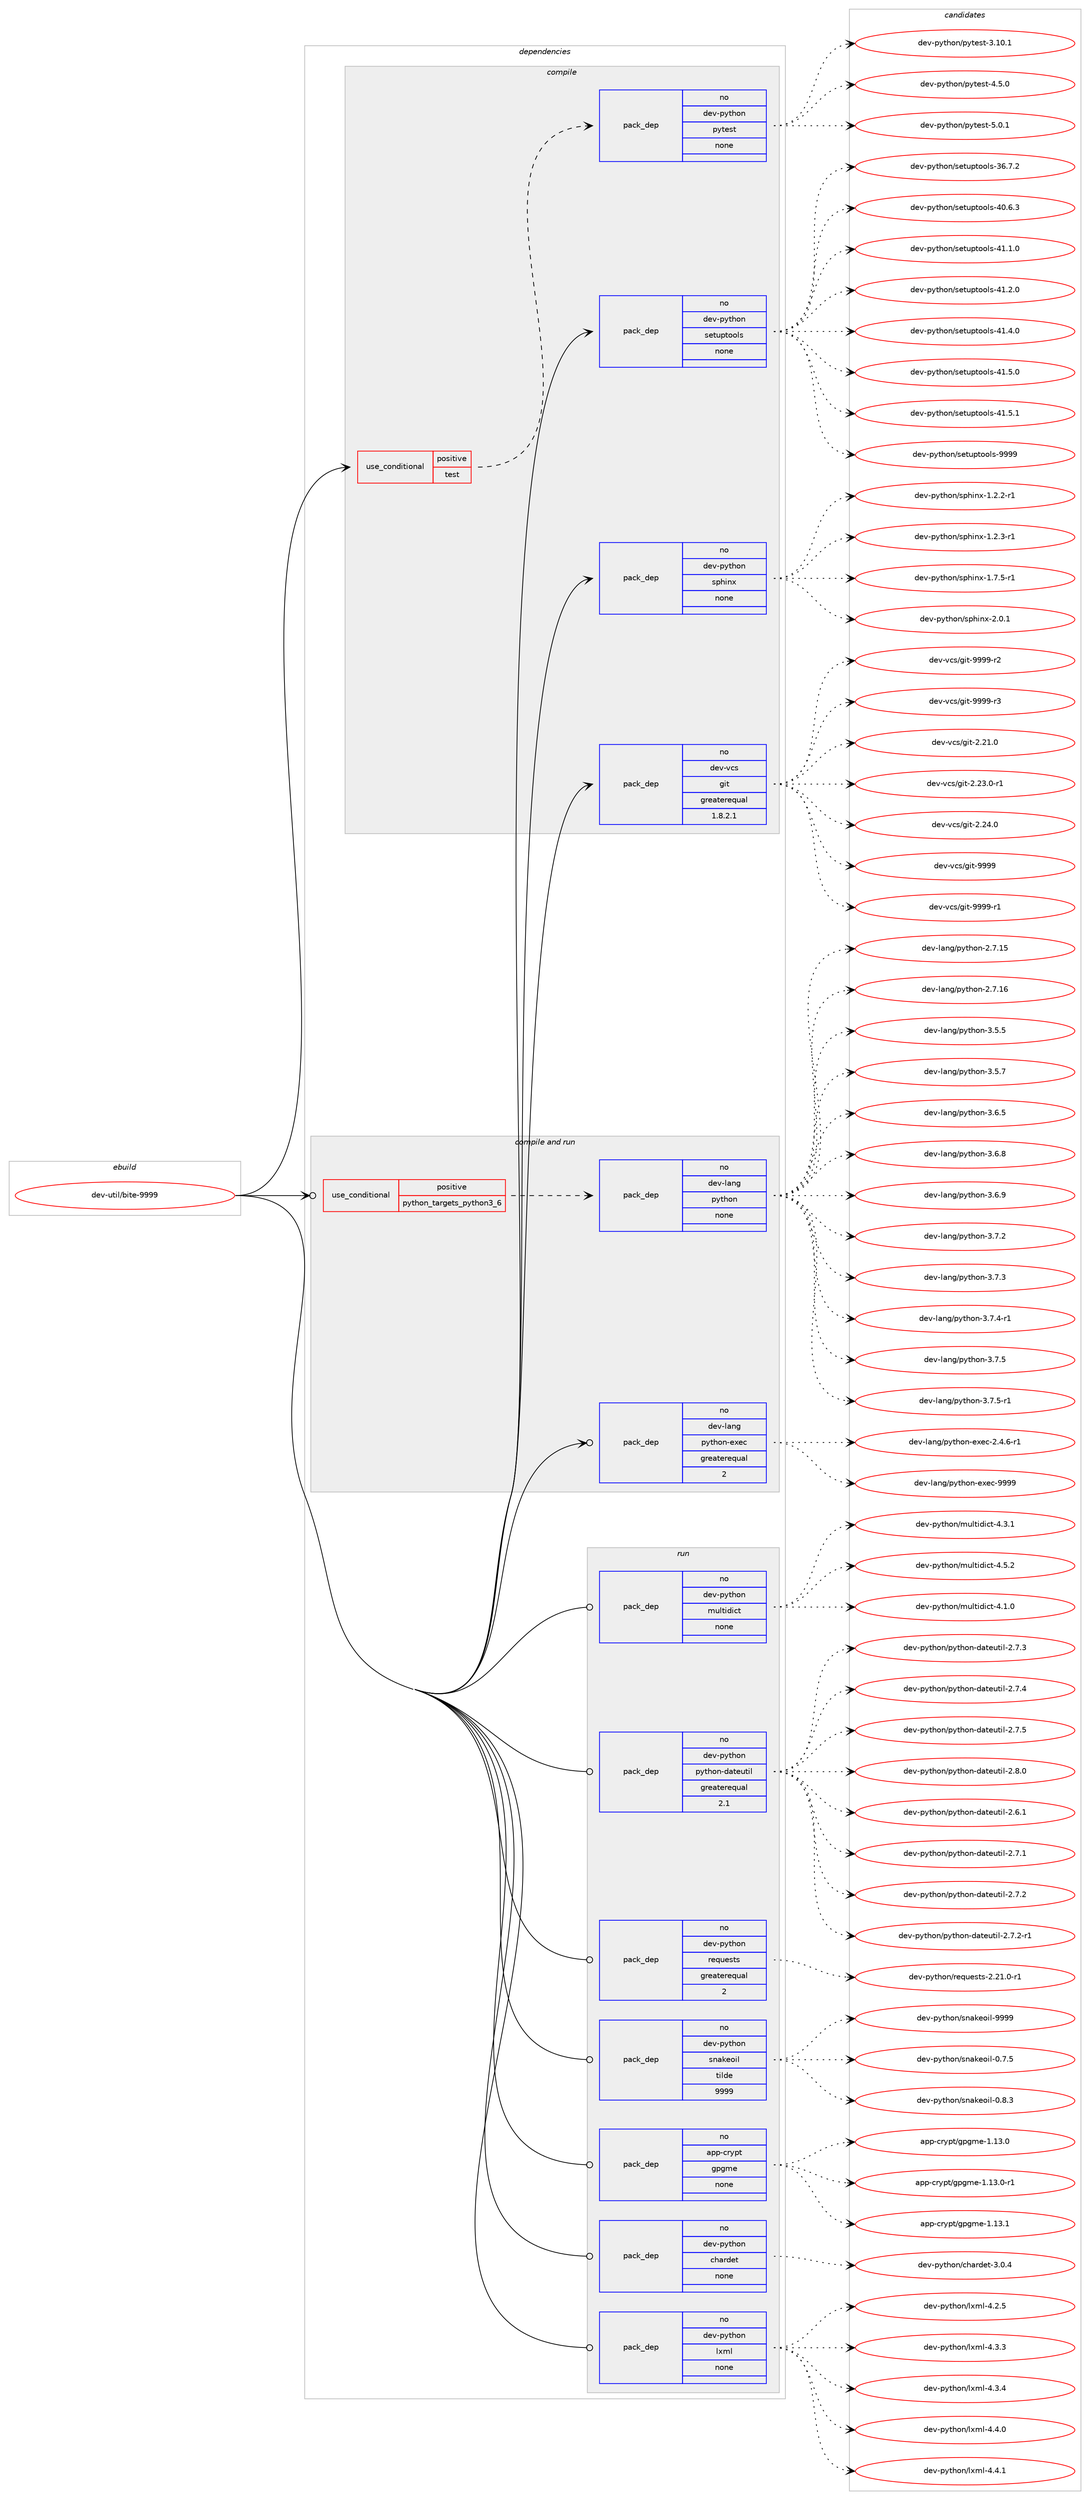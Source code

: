 digraph prolog {

# *************
# Graph options
# *************

newrank=true;
concentrate=true;
compound=true;
graph [rankdir=LR,fontname=Helvetica,fontsize=10,ranksep=1.5];#, ranksep=2.5, nodesep=0.2];
edge  [arrowhead=vee];
node  [fontname=Helvetica,fontsize=10];

# **********
# The ebuild
# **********

subgraph cluster_leftcol {
color=gray;
rank=same;
label=<<i>ebuild</i>>;
id [label="dev-util/bite-9999", color=red, width=4, href="../dev-util/bite-9999.svg"];
}

# ****************
# The dependencies
# ****************

subgraph cluster_midcol {
color=gray;
label=<<i>dependencies</i>>;
subgraph cluster_compile {
fillcolor="#eeeeee";
style=filled;
label=<<i>compile</i>>;
subgraph cond181870 {
dependency725735 [label=<<TABLE BORDER="0" CELLBORDER="1" CELLSPACING="0" CELLPADDING="4"><TR><TD ROWSPAN="3" CELLPADDING="10">use_conditional</TD></TR><TR><TD>positive</TD></TR><TR><TD>test</TD></TR></TABLE>>, shape=none, color=red];
subgraph pack531764 {
dependency725736 [label=<<TABLE BORDER="0" CELLBORDER="1" CELLSPACING="0" CELLPADDING="4" WIDTH="220"><TR><TD ROWSPAN="6" CELLPADDING="30">pack_dep</TD></TR><TR><TD WIDTH="110">no</TD></TR><TR><TD>dev-python</TD></TR><TR><TD>pytest</TD></TR><TR><TD>none</TD></TR><TR><TD></TD></TR></TABLE>>, shape=none, color=blue];
}
dependency725735:e -> dependency725736:w [weight=20,style="dashed",arrowhead="vee"];
}
id:e -> dependency725735:w [weight=20,style="solid",arrowhead="vee"];
subgraph pack531765 {
dependency725737 [label=<<TABLE BORDER="0" CELLBORDER="1" CELLSPACING="0" CELLPADDING="4" WIDTH="220"><TR><TD ROWSPAN="6" CELLPADDING="30">pack_dep</TD></TR><TR><TD WIDTH="110">no</TD></TR><TR><TD>dev-python</TD></TR><TR><TD>setuptools</TD></TR><TR><TD>none</TD></TR><TR><TD></TD></TR></TABLE>>, shape=none, color=blue];
}
id:e -> dependency725737:w [weight=20,style="solid",arrowhead="vee"];
subgraph pack531766 {
dependency725738 [label=<<TABLE BORDER="0" CELLBORDER="1" CELLSPACING="0" CELLPADDING="4" WIDTH="220"><TR><TD ROWSPAN="6" CELLPADDING="30">pack_dep</TD></TR><TR><TD WIDTH="110">no</TD></TR><TR><TD>dev-python</TD></TR><TR><TD>sphinx</TD></TR><TR><TD>none</TD></TR><TR><TD></TD></TR></TABLE>>, shape=none, color=blue];
}
id:e -> dependency725738:w [weight=20,style="solid",arrowhead="vee"];
subgraph pack531767 {
dependency725739 [label=<<TABLE BORDER="0" CELLBORDER="1" CELLSPACING="0" CELLPADDING="4" WIDTH="220"><TR><TD ROWSPAN="6" CELLPADDING="30">pack_dep</TD></TR><TR><TD WIDTH="110">no</TD></TR><TR><TD>dev-vcs</TD></TR><TR><TD>git</TD></TR><TR><TD>greaterequal</TD></TR><TR><TD>1.8.2.1</TD></TR></TABLE>>, shape=none, color=blue];
}
id:e -> dependency725739:w [weight=20,style="solid",arrowhead="vee"];
}
subgraph cluster_compileandrun {
fillcolor="#eeeeee";
style=filled;
label=<<i>compile and run</i>>;
subgraph cond181871 {
dependency725740 [label=<<TABLE BORDER="0" CELLBORDER="1" CELLSPACING="0" CELLPADDING="4"><TR><TD ROWSPAN="3" CELLPADDING="10">use_conditional</TD></TR><TR><TD>positive</TD></TR><TR><TD>python_targets_python3_6</TD></TR></TABLE>>, shape=none, color=red];
subgraph pack531768 {
dependency725741 [label=<<TABLE BORDER="0" CELLBORDER="1" CELLSPACING="0" CELLPADDING="4" WIDTH="220"><TR><TD ROWSPAN="6" CELLPADDING="30">pack_dep</TD></TR><TR><TD WIDTH="110">no</TD></TR><TR><TD>dev-lang</TD></TR><TR><TD>python</TD></TR><TR><TD>none</TD></TR><TR><TD></TD></TR></TABLE>>, shape=none, color=blue];
}
dependency725740:e -> dependency725741:w [weight=20,style="dashed",arrowhead="vee"];
}
id:e -> dependency725740:w [weight=20,style="solid",arrowhead="odotvee"];
subgraph pack531769 {
dependency725742 [label=<<TABLE BORDER="0" CELLBORDER="1" CELLSPACING="0" CELLPADDING="4" WIDTH="220"><TR><TD ROWSPAN="6" CELLPADDING="30">pack_dep</TD></TR><TR><TD WIDTH="110">no</TD></TR><TR><TD>dev-lang</TD></TR><TR><TD>python-exec</TD></TR><TR><TD>greaterequal</TD></TR><TR><TD>2</TD></TR></TABLE>>, shape=none, color=blue];
}
id:e -> dependency725742:w [weight=20,style="solid",arrowhead="odotvee"];
}
subgraph cluster_run {
fillcolor="#eeeeee";
style=filled;
label=<<i>run</i>>;
subgraph pack531770 {
dependency725743 [label=<<TABLE BORDER="0" CELLBORDER="1" CELLSPACING="0" CELLPADDING="4" WIDTH="220"><TR><TD ROWSPAN="6" CELLPADDING="30">pack_dep</TD></TR><TR><TD WIDTH="110">no</TD></TR><TR><TD>app-crypt</TD></TR><TR><TD>gpgme</TD></TR><TR><TD>none</TD></TR><TR><TD></TD></TR></TABLE>>, shape=none, color=blue];
}
id:e -> dependency725743:w [weight=20,style="solid",arrowhead="odot"];
subgraph pack531771 {
dependency725744 [label=<<TABLE BORDER="0" CELLBORDER="1" CELLSPACING="0" CELLPADDING="4" WIDTH="220"><TR><TD ROWSPAN="6" CELLPADDING="30">pack_dep</TD></TR><TR><TD WIDTH="110">no</TD></TR><TR><TD>dev-python</TD></TR><TR><TD>chardet</TD></TR><TR><TD>none</TD></TR><TR><TD></TD></TR></TABLE>>, shape=none, color=blue];
}
id:e -> dependency725744:w [weight=20,style="solid",arrowhead="odot"];
subgraph pack531772 {
dependency725745 [label=<<TABLE BORDER="0" CELLBORDER="1" CELLSPACING="0" CELLPADDING="4" WIDTH="220"><TR><TD ROWSPAN="6" CELLPADDING="30">pack_dep</TD></TR><TR><TD WIDTH="110">no</TD></TR><TR><TD>dev-python</TD></TR><TR><TD>lxml</TD></TR><TR><TD>none</TD></TR><TR><TD></TD></TR></TABLE>>, shape=none, color=blue];
}
id:e -> dependency725745:w [weight=20,style="solid",arrowhead="odot"];
subgraph pack531773 {
dependency725746 [label=<<TABLE BORDER="0" CELLBORDER="1" CELLSPACING="0" CELLPADDING="4" WIDTH="220"><TR><TD ROWSPAN="6" CELLPADDING="30">pack_dep</TD></TR><TR><TD WIDTH="110">no</TD></TR><TR><TD>dev-python</TD></TR><TR><TD>multidict</TD></TR><TR><TD>none</TD></TR><TR><TD></TD></TR></TABLE>>, shape=none, color=blue];
}
id:e -> dependency725746:w [weight=20,style="solid",arrowhead="odot"];
subgraph pack531774 {
dependency725747 [label=<<TABLE BORDER="0" CELLBORDER="1" CELLSPACING="0" CELLPADDING="4" WIDTH="220"><TR><TD ROWSPAN="6" CELLPADDING="30">pack_dep</TD></TR><TR><TD WIDTH="110">no</TD></TR><TR><TD>dev-python</TD></TR><TR><TD>python-dateutil</TD></TR><TR><TD>greaterequal</TD></TR><TR><TD>2.1</TD></TR></TABLE>>, shape=none, color=blue];
}
id:e -> dependency725747:w [weight=20,style="solid",arrowhead="odot"];
subgraph pack531775 {
dependency725748 [label=<<TABLE BORDER="0" CELLBORDER="1" CELLSPACING="0" CELLPADDING="4" WIDTH="220"><TR><TD ROWSPAN="6" CELLPADDING="30">pack_dep</TD></TR><TR><TD WIDTH="110">no</TD></TR><TR><TD>dev-python</TD></TR><TR><TD>requests</TD></TR><TR><TD>greaterequal</TD></TR><TR><TD>2</TD></TR></TABLE>>, shape=none, color=blue];
}
id:e -> dependency725748:w [weight=20,style="solid",arrowhead="odot"];
subgraph pack531776 {
dependency725749 [label=<<TABLE BORDER="0" CELLBORDER="1" CELLSPACING="0" CELLPADDING="4" WIDTH="220"><TR><TD ROWSPAN="6" CELLPADDING="30">pack_dep</TD></TR><TR><TD WIDTH="110">no</TD></TR><TR><TD>dev-python</TD></TR><TR><TD>snakeoil</TD></TR><TR><TD>tilde</TD></TR><TR><TD>9999</TD></TR></TABLE>>, shape=none, color=blue];
}
id:e -> dependency725749:w [weight=20,style="solid",arrowhead="odot"];
}
}

# **************
# The candidates
# **************

subgraph cluster_choices {
rank=same;
color=gray;
label=<<i>candidates</i>>;

subgraph choice531764 {
color=black;
nodesep=1;
choice100101118451121211161041111104711212111610111511645514649484649 [label="dev-python/pytest-3.10.1", color=red, width=4,href="../dev-python/pytest-3.10.1.svg"];
choice1001011184511212111610411111047112121116101115116455246534648 [label="dev-python/pytest-4.5.0", color=red, width=4,href="../dev-python/pytest-4.5.0.svg"];
choice1001011184511212111610411111047112121116101115116455346484649 [label="dev-python/pytest-5.0.1", color=red, width=4,href="../dev-python/pytest-5.0.1.svg"];
dependency725736:e -> choice100101118451121211161041111104711212111610111511645514649484649:w [style=dotted,weight="100"];
dependency725736:e -> choice1001011184511212111610411111047112121116101115116455246534648:w [style=dotted,weight="100"];
dependency725736:e -> choice1001011184511212111610411111047112121116101115116455346484649:w [style=dotted,weight="100"];
}
subgraph choice531765 {
color=black;
nodesep=1;
choice100101118451121211161041111104711510111611711211611111110811545515446554650 [label="dev-python/setuptools-36.7.2", color=red, width=4,href="../dev-python/setuptools-36.7.2.svg"];
choice100101118451121211161041111104711510111611711211611111110811545524846544651 [label="dev-python/setuptools-40.6.3", color=red, width=4,href="../dev-python/setuptools-40.6.3.svg"];
choice100101118451121211161041111104711510111611711211611111110811545524946494648 [label="dev-python/setuptools-41.1.0", color=red, width=4,href="../dev-python/setuptools-41.1.0.svg"];
choice100101118451121211161041111104711510111611711211611111110811545524946504648 [label="dev-python/setuptools-41.2.0", color=red, width=4,href="../dev-python/setuptools-41.2.0.svg"];
choice100101118451121211161041111104711510111611711211611111110811545524946524648 [label="dev-python/setuptools-41.4.0", color=red, width=4,href="../dev-python/setuptools-41.4.0.svg"];
choice100101118451121211161041111104711510111611711211611111110811545524946534648 [label="dev-python/setuptools-41.5.0", color=red, width=4,href="../dev-python/setuptools-41.5.0.svg"];
choice100101118451121211161041111104711510111611711211611111110811545524946534649 [label="dev-python/setuptools-41.5.1", color=red, width=4,href="../dev-python/setuptools-41.5.1.svg"];
choice10010111845112121116104111110471151011161171121161111111081154557575757 [label="dev-python/setuptools-9999", color=red, width=4,href="../dev-python/setuptools-9999.svg"];
dependency725737:e -> choice100101118451121211161041111104711510111611711211611111110811545515446554650:w [style=dotted,weight="100"];
dependency725737:e -> choice100101118451121211161041111104711510111611711211611111110811545524846544651:w [style=dotted,weight="100"];
dependency725737:e -> choice100101118451121211161041111104711510111611711211611111110811545524946494648:w [style=dotted,weight="100"];
dependency725737:e -> choice100101118451121211161041111104711510111611711211611111110811545524946504648:w [style=dotted,weight="100"];
dependency725737:e -> choice100101118451121211161041111104711510111611711211611111110811545524946524648:w [style=dotted,weight="100"];
dependency725737:e -> choice100101118451121211161041111104711510111611711211611111110811545524946534648:w [style=dotted,weight="100"];
dependency725737:e -> choice100101118451121211161041111104711510111611711211611111110811545524946534649:w [style=dotted,weight="100"];
dependency725737:e -> choice10010111845112121116104111110471151011161171121161111111081154557575757:w [style=dotted,weight="100"];
}
subgraph choice531766 {
color=black;
nodesep=1;
choice10010111845112121116104111110471151121041051101204549465046504511449 [label="dev-python/sphinx-1.2.2-r1", color=red, width=4,href="../dev-python/sphinx-1.2.2-r1.svg"];
choice10010111845112121116104111110471151121041051101204549465046514511449 [label="dev-python/sphinx-1.2.3-r1", color=red, width=4,href="../dev-python/sphinx-1.2.3-r1.svg"];
choice10010111845112121116104111110471151121041051101204549465546534511449 [label="dev-python/sphinx-1.7.5-r1", color=red, width=4,href="../dev-python/sphinx-1.7.5-r1.svg"];
choice1001011184511212111610411111047115112104105110120455046484649 [label="dev-python/sphinx-2.0.1", color=red, width=4,href="../dev-python/sphinx-2.0.1.svg"];
dependency725738:e -> choice10010111845112121116104111110471151121041051101204549465046504511449:w [style=dotted,weight="100"];
dependency725738:e -> choice10010111845112121116104111110471151121041051101204549465046514511449:w [style=dotted,weight="100"];
dependency725738:e -> choice10010111845112121116104111110471151121041051101204549465546534511449:w [style=dotted,weight="100"];
dependency725738:e -> choice1001011184511212111610411111047115112104105110120455046484649:w [style=dotted,weight="100"];
}
subgraph choice531767 {
color=black;
nodesep=1;
choice10010111845118991154710310511645504650494648 [label="dev-vcs/git-2.21.0", color=red, width=4,href="../dev-vcs/git-2.21.0.svg"];
choice100101118451189911547103105116455046505146484511449 [label="dev-vcs/git-2.23.0-r1", color=red, width=4,href="../dev-vcs/git-2.23.0-r1.svg"];
choice10010111845118991154710310511645504650524648 [label="dev-vcs/git-2.24.0", color=red, width=4,href="../dev-vcs/git-2.24.0.svg"];
choice1001011184511899115471031051164557575757 [label="dev-vcs/git-9999", color=red, width=4,href="../dev-vcs/git-9999.svg"];
choice10010111845118991154710310511645575757574511449 [label="dev-vcs/git-9999-r1", color=red, width=4,href="../dev-vcs/git-9999-r1.svg"];
choice10010111845118991154710310511645575757574511450 [label="dev-vcs/git-9999-r2", color=red, width=4,href="../dev-vcs/git-9999-r2.svg"];
choice10010111845118991154710310511645575757574511451 [label="dev-vcs/git-9999-r3", color=red, width=4,href="../dev-vcs/git-9999-r3.svg"];
dependency725739:e -> choice10010111845118991154710310511645504650494648:w [style=dotted,weight="100"];
dependency725739:e -> choice100101118451189911547103105116455046505146484511449:w [style=dotted,weight="100"];
dependency725739:e -> choice10010111845118991154710310511645504650524648:w [style=dotted,weight="100"];
dependency725739:e -> choice1001011184511899115471031051164557575757:w [style=dotted,weight="100"];
dependency725739:e -> choice10010111845118991154710310511645575757574511449:w [style=dotted,weight="100"];
dependency725739:e -> choice10010111845118991154710310511645575757574511450:w [style=dotted,weight="100"];
dependency725739:e -> choice10010111845118991154710310511645575757574511451:w [style=dotted,weight="100"];
}
subgraph choice531768 {
color=black;
nodesep=1;
choice10010111845108971101034711212111610411111045504655464953 [label="dev-lang/python-2.7.15", color=red, width=4,href="../dev-lang/python-2.7.15.svg"];
choice10010111845108971101034711212111610411111045504655464954 [label="dev-lang/python-2.7.16", color=red, width=4,href="../dev-lang/python-2.7.16.svg"];
choice100101118451089711010347112121116104111110455146534653 [label="dev-lang/python-3.5.5", color=red, width=4,href="../dev-lang/python-3.5.5.svg"];
choice100101118451089711010347112121116104111110455146534655 [label="dev-lang/python-3.5.7", color=red, width=4,href="../dev-lang/python-3.5.7.svg"];
choice100101118451089711010347112121116104111110455146544653 [label="dev-lang/python-3.6.5", color=red, width=4,href="../dev-lang/python-3.6.5.svg"];
choice100101118451089711010347112121116104111110455146544656 [label="dev-lang/python-3.6.8", color=red, width=4,href="../dev-lang/python-3.6.8.svg"];
choice100101118451089711010347112121116104111110455146544657 [label="dev-lang/python-3.6.9", color=red, width=4,href="../dev-lang/python-3.6.9.svg"];
choice100101118451089711010347112121116104111110455146554650 [label="dev-lang/python-3.7.2", color=red, width=4,href="../dev-lang/python-3.7.2.svg"];
choice100101118451089711010347112121116104111110455146554651 [label="dev-lang/python-3.7.3", color=red, width=4,href="../dev-lang/python-3.7.3.svg"];
choice1001011184510897110103471121211161041111104551465546524511449 [label="dev-lang/python-3.7.4-r1", color=red, width=4,href="../dev-lang/python-3.7.4-r1.svg"];
choice100101118451089711010347112121116104111110455146554653 [label="dev-lang/python-3.7.5", color=red, width=4,href="../dev-lang/python-3.7.5.svg"];
choice1001011184510897110103471121211161041111104551465546534511449 [label="dev-lang/python-3.7.5-r1", color=red, width=4,href="../dev-lang/python-3.7.5-r1.svg"];
dependency725741:e -> choice10010111845108971101034711212111610411111045504655464953:w [style=dotted,weight="100"];
dependency725741:e -> choice10010111845108971101034711212111610411111045504655464954:w [style=dotted,weight="100"];
dependency725741:e -> choice100101118451089711010347112121116104111110455146534653:w [style=dotted,weight="100"];
dependency725741:e -> choice100101118451089711010347112121116104111110455146534655:w [style=dotted,weight="100"];
dependency725741:e -> choice100101118451089711010347112121116104111110455146544653:w [style=dotted,weight="100"];
dependency725741:e -> choice100101118451089711010347112121116104111110455146544656:w [style=dotted,weight="100"];
dependency725741:e -> choice100101118451089711010347112121116104111110455146544657:w [style=dotted,weight="100"];
dependency725741:e -> choice100101118451089711010347112121116104111110455146554650:w [style=dotted,weight="100"];
dependency725741:e -> choice100101118451089711010347112121116104111110455146554651:w [style=dotted,weight="100"];
dependency725741:e -> choice1001011184510897110103471121211161041111104551465546524511449:w [style=dotted,weight="100"];
dependency725741:e -> choice100101118451089711010347112121116104111110455146554653:w [style=dotted,weight="100"];
dependency725741:e -> choice1001011184510897110103471121211161041111104551465546534511449:w [style=dotted,weight="100"];
}
subgraph choice531769 {
color=black;
nodesep=1;
choice10010111845108971101034711212111610411111045101120101994550465246544511449 [label="dev-lang/python-exec-2.4.6-r1", color=red, width=4,href="../dev-lang/python-exec-2.4.6-r1.svg"];
choice10010111845108971101034711212111610411111045101120101994557575757 [label="dev-lang/python-exec-9999", color=red, width=4,href="../dev-lang/python-exec-9999.svg"];
dependency725742:e -> choice10010111845108971101034711212111610411111045101120101994550465246544511449:w [style=dotted,weight="100"];
dependency725742:e -> choice10010111845108971101034711212111610411111045101120101994557575757:w [style=dotted,weight="100"];
}
subgraph choice531770 {
color=black;
nodesep=1;
choice9711211245991141211121164710311210310910145494649514648 [label="app-crypt/gpgme-1.13.0", color=red, width=4,href="../app-crypt/gpgme-1.13.0.svg"];
choice97112112459911412111211647103112103109101454946495146484511449 [label="app-crypt/gpgme-1.13.0-r1", color=red, width=4,href="../app-crypt/gpgme-1.13.0-r1.svg"];
choice9711211245991141211121164710311210310910145494649514649 [label="app-crypt/gpgme-1.13.1", color=red, width=4,href="../app-crypt/gpgme-1.13.1.svg"];
dependency725743:e -> choice9711211245991141211121164710311210310910145494649514648:w [style=dotted,weight="100"];
dependency725743:e -> choice97112112459911412111211647103112103109101454946495146484511449:w [style=dotted,weight="100"];
dependency725743:e -> choice9711211245991141211121164710311210310910145494649514649:w [style=dotted,weight="100"];
}
subgraph choice531771 {
color=black;
nodesep=1;
choice10010111845112121116104111110479910497114100101116455146484652 [label="dev-python/chardet-3.0.4", color=red, width=4,href="../dev-python/chardet-3.0.4.svg"];
dependency725744:e -> choice10010111845112121116104111110479910497114100101116455146484652:w [style=dotted,weight="100"];
}
subgraph choice531772 {
color=black;
nodesep=1;
choice1001011184511212111610411111047108120109108455246504653 [label="dev-python/lxml-4.2.5", color=red, width=4,href="../dev-python/lxml-4.2.5.svg"];
choice1001011184511212111610411111047108120109108455246514651 [label="dev-python/lxml-4.3.3", color=red, width=4,href="../dev-python/lxml-4.3.3.svg"];
choice1001011184511212111610411111047108120109108455246514652 [label="dev-python/lxml-4.3.4", color=red, width=4,href="../dev-python/lxml-4.3.4.svg"];
choice1001011184511212111610411111047108120109108455246524648 [label="dev-python/lxml-4.4.0", color=red, width=4,href="../dev-python/lxml-4.4.0.svg"];
choice1001011184511212111610411111047108120109108455246524649 [label="dev-python/lxml-4.4.1", color=red, width=4,href="../dev-python/lxml-4.4.1.svg"];
dependency725745:e -> choice1001011184511212111610411111047108120109108455246504653:w [style=dotted,weight="100"];
dependency725745:e -> choice1001011184511212111610411111047108120109108455246514651:w [style=dotted,weight="100"];
dependency725745:e -> choice1001011184511212111610411111047108120109108455246514652:w [style=dotted,weight="100"];
dependency725745:e -> choice1001011184511212111610411111047108120109108455246524648:w [style=dotted,weight="100"];
dependency725745:e -> choice1001011184511212111610411111047108120109108455246524649:w [style=dotted,weight="100"];
}
subgraph choice531773 {
color=black;
nodesep=1;
choice100101118451121211161041111104710911710811610510010599116455246494648 [label="dev-python/multidict-4.1.0", color=red, width=4,href="../dev-python/multidict-4.1.0.svg"];
choice100101118451121211161041111104710911710811610510010599116455246514649 [label="dev-python/multidict-4.3.1", color=red, width=4,href="../dev-python/multidict-4.3.1.svg"];
choice100101118451121211161041111104710911710811610510010599116455246534650 [label="dev-python/multidict-4.5.2", color=red, width=4,href="../dev-python/multidict-4.5.2.svg"];
dependency725746:e -> choice100101118451121211161041111104710911710811610510010599116455246494648:w [style=dotted,weight="100"];
dependency725746:e -> choice100101118451121211161041111104710911710811610510010599116455246514649:w [style=dotted,weight="100"];
dependency725746:e -> choice100101118451121211161041111104710911710811610510010599116455246534650:w [style=dotted,weight="100"];
}
subgraph choice531774 {
color=black;
nodesep=1;
choice10010111845112121116104111110471121211161041111104510097116101117116105108455046544649 [label="dev-python/python-dateutil-2.6.1", color=red, width=4,href="../dev-python/python-dateutil-2.6.1.svg"];
choice10010111845112121116104111110471121211161041111104510097116101117116105108455046554649 [label="dev-python/python-dateutil-2.7.1", color=red, width=4,href="../dev-python/python-dateutil-2.7.1.svg"];
choice10010111845112121116104111110471121211161041111104510097116101117116105108455046554650 [label="dev-python/python-dateutil-2.7.2", color=red, width=4,href="../dev-python/python-dateutil-2.7.2.svg"];
choice100101118451121211161041111104711212111610411111045100971161011171161051084550465546504511449 [label="dev-python/python-dateutil-2.7.2-r1", color=red, width=4,href="../dev-python/python-dateutil-2.7.2-r1.svg"];
choice10010111845112121116104111110471121211161041111104510097116101117116105108455046554651 [label="dev-python/python-dateutil-2.7.3", color=red, width=4,href="../dev-python/python-dateutil-2.7.3.svg"];
choice10010111845112121116104111110471121211161041111104510097116101117116105108455046554652 [label="dev-python/python-dateutil-2.7.4", color=red, width=4,href="../dev-python/python-dateutil-2.7.4.svg"];
choice10010111845112121116104111110471121211161041111104510097116101117116105108455046554653 [label="dev-python/python-dateutil-2.7.5", color=red, width=4,href="../dev-python/python-dateutil-2.7.5.svg"];
choice10010111845112121116104111110471121211161041111104510097116101117116105108455046564648 [label="dev-python/python-dateutil-2.8.0", color=red, width=4,href="../dev-python/python-dateutil-2.8.0.svg"];
dependency725747:e -> choice10010111845112121116104111110471121211161041111104510097116101117116105108455046544649:w [style=dotted,weight="100"];
dependency725747:e -> choice10010111845112121116104111110471121211161041111104510097116101117116105108455046554649:w [style=dotted,weight="100"];
dependency725747:e -> choice10010111845112121116104111110471121211161041111104510097116101117116105108455046554650:w [style=dotted,weight="100"];
dependency725747:e -> choice100101118451121211161041111104711212111610411111045100971161011171161051084550465546504511449:w [style=dotted,weight="100"];
dependency725747:e -> choice10010111845112121116104111110471121211161041111104510097116101117116105108455046554651:w [style=dotted,weight="100"];
dependency725747:e -> choice10010111845112121116104111110471121211161041111104510097116101117116105108455046554652:w [style=dotted,weight="100"];
dependency725747:e -> choice10010111845112121116104111110471121211161041111104510097116101117116105108455046554653:w [style=dotted,weight="100"];
dependency725747:e -> choice10010111845112121116104111110471121211161041111104510097116101117116105108455046564648:w [style=dotted,weight="100"];
}
subgraph choice531775 {
color=black;
nodesep=1;
choice1001011184511212111610411111047114101113117101115116115455046504946484511449 [label="dev-python/requests-2.21.0-r1", color=red, width=4,href="../dev-python/requests-2.21.0-r1.svg"];
dependency725748:e -> choice1001011184511212111610411111047114101113117101115116115455046504946484511449:w [style=dotted,weight="100"];
}
subgraph choice531776 {
color=black;
nodesep=1;
choice100101118451121211161041111104711511097107101111105108454846554653 [label="dev-python/snakeoil-0.7.5", color=red, width=4,href="../dev-python/snakeoil-0.7.5.svg"];
choice100101118451121211161041111104711511097107101111105108454846564651 [label="dev-python/snakeoil-0.8.3", color=red, width=4,href="../dev-python/snakeoil-0.8.3.svg"];
choice1001011184511212111610411111047115110971071011111051084557575757 [label="dev-python/snakeoil-9999", color=red, width=4,href="../dev-python/snakeoil-9999.svg"];
dependency725749:e -> choice100101118451121211161041111104711511097107101111105108454846554653:w [style=dotted,weight="100"];
dependency725749:e -> choice100101118451121211161041111104711511097107101111105108454846564651:w [style=dotted,weight="100"];
dependency725749:e -> choice1001011184511212111610411111047115110971071011111051084557575757:w [style=dotted,weight="100"];
}
}

}

